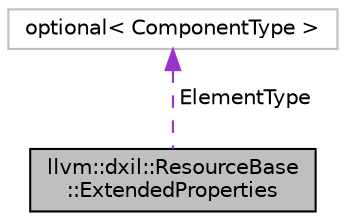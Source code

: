 digraph "llvm::dxil::ResourceBase::ExtendedProperties"
{
 // LATEX_PDF_SIZE
  bgcolor="transparent";
  edge [fontname="Helvetica",fontsize="10",labelfontname="Helvetica",labelfontsize="10"];
  node [fontname="Helvetica",fontsize="10",shape=record];
  Node1 [label="llvm::dxil::ResourceBase\l::ExtendedProperties",height=0.2,width=0.4,color="black", fillcolor="grey75", style="filled", fontcolor="black",tooltip=" "];
  Node2 -> Node1 [dir="back",color="darkorchid3",fontsize="10",style="dashed",label=" ElementType" ,fontname="Helvetica"];
  Node2 [label="optional\< ComponentType \>",height=0.2,width=0.4,color="grey75",tooltip=" "];
}
